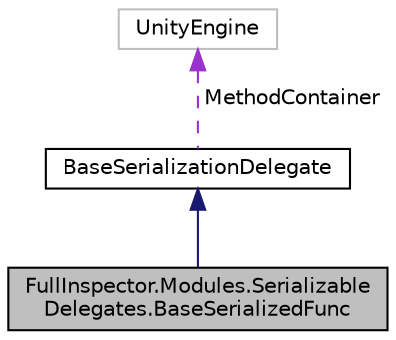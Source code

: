 digraph "FullInspector.Modules.SerializableDelegates.BaseSerializedFunc"
{
  edge [fontname="Helvetica",fontsize="10",labelfontname="Helvetica",labelfontsize="10"];
  node [fontname="Helvetica",fontsize="10",shape=record];
  Node1 [label="FullInspector.Modules.Serializable\lDelegates.BaseSerializedFunc",height=0.2,width=0.4,color="black", fillcolor="grey75", style="filled" fontcolor="black"];
  Node2 -> Node1 [dir="back",color="midnightblue",fontsize="10",style="solid",fontname="Helvetica"];
  Node2 [label="BaseSerializationDelegate",height=0.2,width=0.4,color="black", fillcolor="white", style="filled",URL="$class_full_inspector_1_1_modules_1_1_serializable_delegates_1_1_base_serialization_delegate.html"];
  Node3 -> Node2 [dir="back",color="darkorchid3",fontsize="10",style="dashed",label=" MethodContainer" ,fontname="Helvetica"];
  Node3 [label="UnityEngine",height=0.2,width=0.4,color="grey75", fillcolor="white", style="filled"];
}
